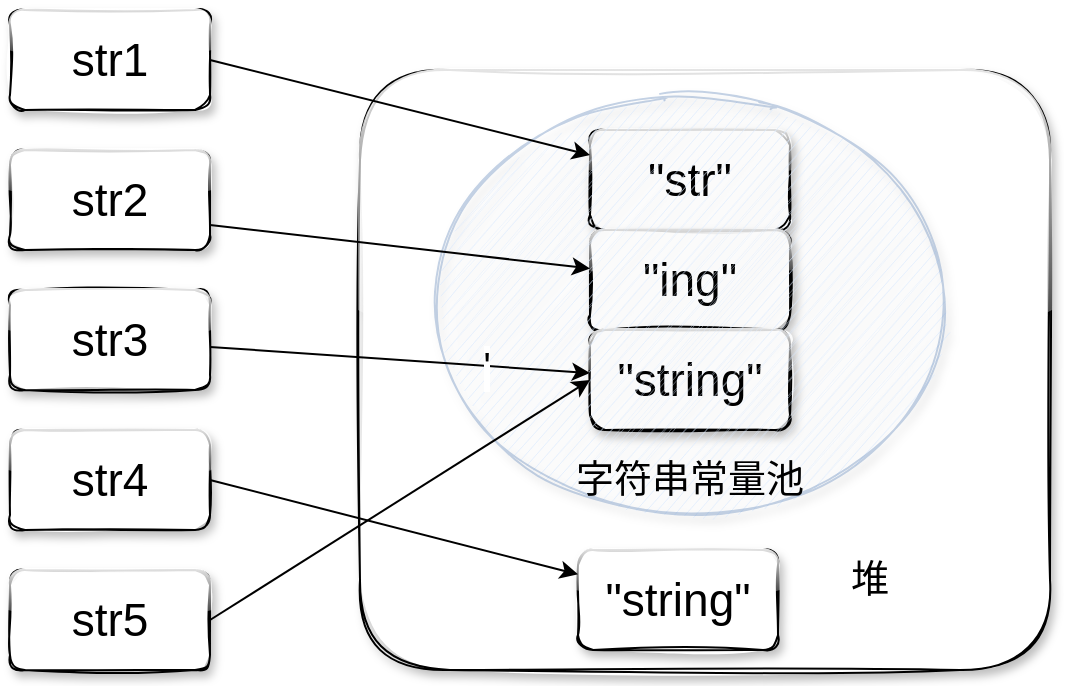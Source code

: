 <mxfile version="13.4.5" type="device"><diagram id="_ekre9nY7dw9-rCbcCB4" name="Page-1"><mxGraphModel dx="1106" dy="892" grid="1" gridSize="10" guides="1" tooltips="1" connect="1" arrows="1" fold="1" page="1" pageScale="1" pageWidth="827" pageHeight="1169" math="0" shadow="0"><root><mxCell id="0"/><mxCell id="1" parent="0"/><mxCell id="knzCky8-vsnhvUmwusJA-1" value="&lt;font style=&quot;font-size: 23px&quot;&gt;str1&lt;/font&gt;" style="rounded=1;whiteSpace=wrap;html=1;glass=1;shadow=1;sketch=1;" vertex="1" parent="1"><mxGeometry x="80" y="370" width="100" height="50" as="geometry"/></mxCell><mxCell id="knzCky8-vsnhvUmwusJA-2" value="&lt;font style=&quot;font-size: 23px&quot;&gt;str5&lt;/font&gt;" style="rounded=1;whiteSpace=wrap;html=1;glass=1;shadow=1;sketch=1;" vertex="1" parent="1"><mxGeometry x="80" y="650" width="100" height="50" as="geometry"/></mxCell><mxCell id="knzCky8-vsnhvUmwusJA-3" value="&lt;font style=&quot;font-size: 23px&quot;&gt;str4&lt;/font&gt;" style="rounded=1;whiteSpace=wrap;html=1;glass=1;shadow=1;sketch=1;" vertex="1" parent="1"><mxGeometry x="80" y="580" width="100" height="50" as="geometry"/></mxCell><mxCell id="knzCky8-vsnhvUmwusJA-4" value="&lt;font style=&quot;font-size: 23px&quot;&gt;str3&lt;/font&gt;" style="rounded=1;whiteSpace=wrap;html=1;glass=1;shadow=1;sketch=1;" vertex="1" parent="1"><mxGeometry x="80" y="510" width="100" height="50" as="geometry"/></mxCell><mxCell id="knzCky8-vsnhvUmwusJA-5" value="&lt;font style=&quot;font-size: 23px&quot;&gt;str2&lt;/font&gt;" style="rounded=1;whiteSpace=wrap;html=1;glass=1;shadow=1;sketch=1;" vertex="1" parent="1"><mxGeometry x="80" y="440" width="100" height="50" as="geometry"/></mxCell><mxCell id="knzCky8-vsnhvUmwusJA-6" value="" style="rounded=1;whiteSpace=wrap;html=1;glass=1;shadow=1;sketch=1;" vertex="1" parent="1"><mxGeometry x="255" y="400" width="345" height="300" as="geometry"/></mxCell><mxCell id="knzCky8-vsnhvUmwusJA-7" value="&lt;span style=&quot;font-size: 23px&quot;&gt;&quot;str&quot;&lt;/span&gt;" style="rounded=1;whiteSpace=wrap;html=1;glass=1;shadow=1;sketch=1;" vertex="1" parent="1"><mxGeometry x="370" y="430" width="100" height="50" as="geometry"/></mxCell><mxCell id="knzCky8-vsnhvUmwusJA-8" value="&lt;span style=&quot;font-size: 23px&quot;&gt;&quot;ing&quot;&lt;/span&gt;" style="rounded=1;whiteSpace=wrap;html=1;glass=1;shadow=1;sketch=1;" vertex="1" parent="1"><mxGeometry x="370" y="480" width="100" height="50" as="geometry"/></mxCell><mxCell id="knzCky8-vsnhvUmwusJA-9" value="&lt;font style=&quot;font-size: 23px&quot;&gt;&quot;string&quot;&lt;/font&gt;" style="rounded=1;whiteSpace=wrap;html=1;glass=1;shadow=1;sketch=1;" vertex="1" parent="1"><mxGeometry x="370" y="530" width="100" height="50" as="geometry"/></mxCell><mxCell id="knzCky8-vsnhvUmwusJA-10" value="" style="ellipse;whiteSpace=wrap;html=1;opacity=40;fillColor=#dae8fc;strokeColor=#6c8ebf;shadow=1;sketch=1;" vertex="1" parent="1"><mxGeometry x="286.25" y="410" width="267.5" height="215" as="geometry"/></mxCell><mxCell id="knzCky8-vsnhvUmwusJA-11" value="堆" style="text;html=1;strokeColor=none;fillColor=none;align=center;verticalAlign=middle;whiteSpace=wrap;rounded=0;opacity=40;fontSize=19;" vertex="1" parent="1"><mxGeometry x="490" y="645" width="40" height="20" as="geometry"/></mxCell><mxCell id="knzCky8-vsnhvUmwusJA-12" value="字符串常量池" style="text;html=1;strokeColor=none;fillColor=none;align=center;verticalAlign=middle;whiteSpace=wrap;rounded=0;opacity=40;fontSize=19;" vertex="1" parent="1"><mxGeometry x="356.25" y="595" width="127.5" height="20" as="geometry"/></mxCell><mxCell id="knzCky8-vsnhvUmwusJA-13" value="" style="endArrow=classic;html=1;fontSize=19;exitX=1;exitY=0.5;exitDx=0;exitDy=0;" edge="1" parent="1" source="knzCky8-vsnhvUmwusJA-1" target="knzCky8-vsnhvUmwusJA-7"><mxGeometry width="50" height="50" relative="1" as="geometry"><mxPoint x="180" y="440" as="sourcePoint"/><mxPoint x="230" y="390" as="targetPoint"/></mxGeometry></mxCell><mxCell id="knzCky8-vsnhvUmwusJA-14" value="" style="endArrow=classic;html=1;fontSize=19;exitX=1;exitY=0.75;exitDx=0;exitDy=0;" edge="1" parent="1" source="knzCky8-vsnhvUmwusJA-5" target="knzCky8-vsnhvUmwusJA-8"><mxGeometry width="50" height="50" relative="1" as="geometry"><mxPoint x="170" y="510" as="sourcePoint"/><mxPoint x="220" y="460" as="targetPoint"/></mxGeometry></mxCell><mxCell id="knzCky8-vsnhvUmwusJA-15" value="" style="endArrow=classic;html=1;fontSize=19;" edge="1" parent="1" source="knzCky8-vsnhvUmwusJA-4" target="knzCky8-vsnhvUmwusJA-9"><mxGeometry width="50" height="50" relative="1" as="geometry"><mxPoint x="170" y="580" as="sourcePoint"/><mxPoint x="220" y="530" as="targetPoint"/></mxGeometry></mxCell><mxCell id="knzCky8-vsnhvUmwusJA-16" value="'" style="text;html=1;resizable=0;points=[];align=center;verticalAlign=middle;labelBackgroundColor=#ffffff;fontSize=19;" vertex="1" connectable="0" parent="knzCky8-vsnhvUmwusJA-15"><mxGeometry x="0.456" y="-1" relative="1" as="geometry"><mxPoint as="offset"/></mxGeometry></mxCell><mxCell id="knzCky8-vsnhvUmwusJA-17" value="&lt;font style=&quot;font-size: 23px&quot;&gt;&quot;string&quot;&lt;/font&gt;" style="rounded=1;whiteSpace=wrap;html=1;glass=1;shadow=1;sketch=1;" vertex="1" parent="1"><mxGeometry x="364" y="640" width="100" height="50" as="geometry"/></mxCell><mxCell id="knzCky8-vsnhvUmwusJA-18" value="" style="endArrow=classic;html=1;fontSize=19;exitX=1;exitY=0.5;exitDx=0;exitDy=0;" edge="1" parent="1" source="knzCky8-vsnhvUmwusJA-3" target="knzCky8-vsnhvUmwusJA-17"><mxGeometry width="50" height="50" relative="1" as="geometry"><mxPoint x="180" y="640" as="sourcePoint"/><mxPoint x="230" y="590" as="targetPoint"/></mxGeometry></mxCell><mxCell id="knzCky8-vsnhvUmwusJA-19" value="" style="endArrow=classic;html=1;fontSize=19;entryX=0;entryY=0.5;entryDx=0;entryDy=0;" edge="1" parent="1" target="knzCky8-vsnhvUmwusJA-9"><mxGeometry width="50" height="50" relative="1" as="geometry"><mxPoint x="180" y="675" as="sourcePoint"/><mxPoint x="230" y="665" as="targetPoint"/></mxGeometry></mxCell></root></mxGraphModel></diagram></mxfile>